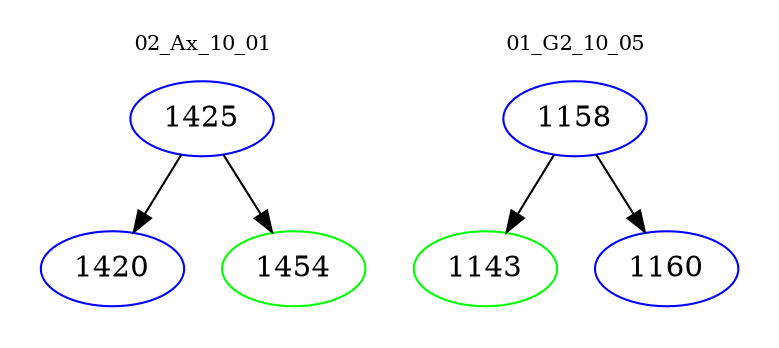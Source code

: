 digraph{
subgraph cluster_0 {
color = white
label = "02_Ax_10_01";
fontsize=10;
T0_1425 [label="1425", color="blue"]
T0_1425 -> T0_1420 [color="black"]
T0_1420 [label="1420", color="blue"]
T0_1425 -> T0_1454 [color="black"]
T0_1454 [label="1454", color="green"]
}
subgraph cluster_1 {
color = white
label = "01_G2_10_05";
fontsize=10;
T1_1158 [label="1158", color="blue"]
T1_1158 -> T1_1143 [color="black"]
T1_1143 [label="1143", color="green"]
T1_1158 -> T1_1160 [color="black"]
T1_1160 [label="1160", color="blue"]
}
}
